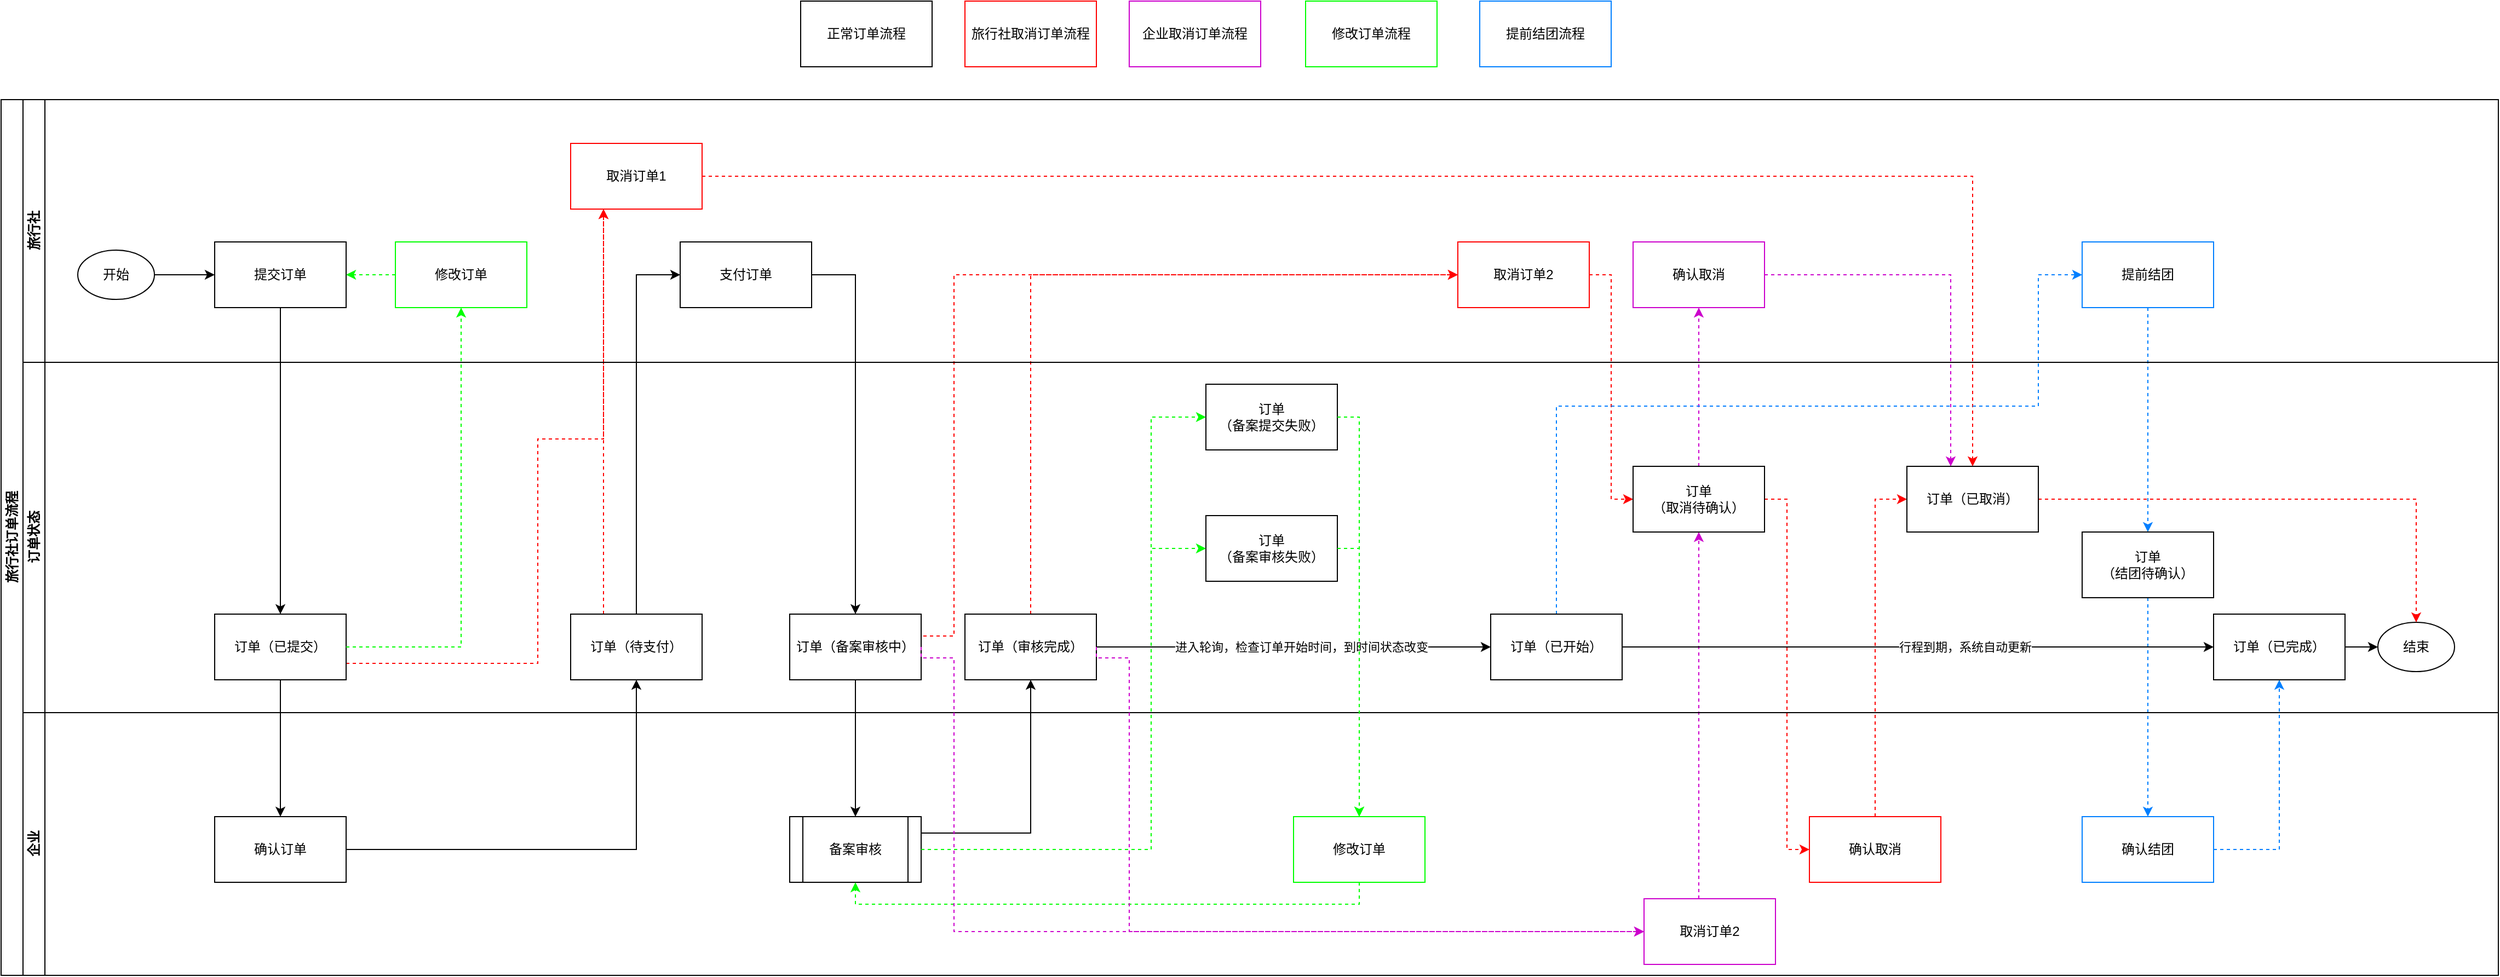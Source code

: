 <mxfile version="13.9.9" type="device"><diagram id="prtHgNgQTEPvFCAcTncT" name="Page-1"><mxGraphModel dx="1197" dy="713" grid="1" gridSize="10" guides="1" tooltips="1" connect="1" arrows="1" fold="1" page="1" pageScale="1" pageWidth="827" pageHeight="1169" math="0" shadow="0"><root><mxCell id="0"/><mxCell id="1" parent="0"/><mxCell id="VSECC8D5r-bG9VK1oPgc-4" value="旅行社订单流程" style="swimlane;html=1;childLayout=stackLayout;resizeParent=1;resizeParentMax=0;horizontal=0;startSize=20;horizontalStack=0;" vertex="1" parent="1"><mxGeometry x="50" y="200" width="2280" height="800" as="geometry"><mxRectangle x="50" y="225" width="30" height="50" as="alternateBounds"/></mxGeometry></mxCell><mxCell id="VSECC8D5r-bG9VK1oPgc-5" value="旅行社" style="swimlane;html=1;startSize=20;horizontal=0;" vertex="1" parent="VSECC8D5r-bG9VK1oPgc-4"><mxGeometry x="20" width="2260" height="240" as="geometry"><mxRectangle x="20" width="800" height="20" as="alternateBounds"/></mxGeometry></mxCell><mxCell id="VSECC8D5r-bG9VK1oPgc-12" value="开始" style="ellipse;whiteSpace=wrap;html=1;" vertex="1" parent="VSECC8D5r-bG9VK1oPgc-5"><mxGeometry x="50" y="137.5" width="70" height="45" as="geometry"/></mxCell><mxCell id="VSECC8D5r-bG9VK1oPgc-21" value="支付订单" style="whiteSpace=wrap;html=1;" vertex="1" parent="VSECC8D5r-bG9VK1oPgc-5"><mxGeometry x="600" y="130" width="120" height="60" as="geometry"/></mxCell><mxCell id="VSECC8D5r-bG9VK1oPgc-45" value="取消订单1" style="whiteSpace=wrap;html=1;strokeColor=#FF0000;" vertex="1" parent="VSECC8D5r-bG9VK1oPgc-5"><mxGeometry x="500" y="40" width="120" height="60" as="geometry"/></mxCell><mxCell id="VSECC8D5r-bG9VK1oPgc-51" value="取消订单2" style="whiteSpace=wrap;html=1;strokeColor=#FF0000;" vertex="1" parent="VSECC8D5r-bG9VK1oPgc-5"><mxGeometry x="1310" y="130" width="120" height="60" as="geometry"/></mxCell><mxCell id="VSECC8D5r-bG9VK1oPgc-63" value="确认取消" style="whiteSpace=wrap;html=1;strokeColor=#CC00CC;" vertex="1" parent="VSECC8D5r-bG9VK1oPgc-5"><mxGeometry x="1470" y="130" width="120" height="60" as="geometry"/></mxCell><mxCell id="VSECC8D5r-bG9VK1oPgc-70" value="提前结团" style="whiteSpace=wrap;html=1;strokeColor=#007FFF;" vertex="1" parent="VSECC8D5r-bG9VK1oPgc-5"><mxGeometry x="1880" y="130" width="120" height="60" as="geometry"/></mxCell><mxCell id="VSECC8D5r-bG9VK1oPgc-13" value="提交订单" style="whiteSpace=wrap;html=1;" vertex="1" parent="VSECC8D5r-bG9VK1oPgc-5"><mxGeometry x="175" y="130" width="120" height="60" as="geometry"/></mxCell><mxCell id="VSECC8D5r-bG9VK1oPgc-14" value="" style="edgeStyle=orthogonalEdgeStyle;rounded=0;orthogonalLoop=1;jettySize=auto;html=1;" edge="1" parent="VSECC8D5r-bG9VK1oPgc-5" source="VSECC8D5r-bG9VK1oPgc-12" target="VSECC8D5r-bG9VK1oPgc-13"><mxGeometry relative="1" as="geometry"/></mxCell><mxCell id="VSECC8D5r-bG9VK1oPgc-79" style="edgeStyle=orthogonalEdgeStyle;rounded=0;orthogonalLoop=1;jettySize=auto;html=1;exitX=0;exitY=0.5;exitDx=0;exitDy=0;entryX=1;entryY=0.5;entryDx=0;entryDy=0;dashed=1;strokeColor=#00FF00;" edge="1" parent="VSECC8D5r-bG9VK1oPgc-5" source="VSECC8D5r-bG9VK1oPgc-77" target="VSECC8D5r-bG9VK1oPgc-13"><mxGeometry relative="1" as="geometry"/></mxCell><mxCell id="VSECC8D5r-bG9VK1oPgc-77" value="修改订单" style="whiteSpace=wrap;html=1;strokeColor=#00FF00;" vertex="1" parent="VSECC8D5r-bG9VK1oPgc-5"><mxGeometry x="340" y="130" width="120" height="60" as="geometry"/></mxCell><mxCell id="VSECC8D5r-bG9VK1oPgc-18" value="" style="edgeStyle=orthogonalEdgeStyle;rounded=0;orthogonalLoop=1;jettySize=auto;html=1;" edge="1" parent="VSECC8D5r-bG9VK1oPgc-4" source="VSECC8D5r-bG9VK1oPgc-15" target="VSECC8D5r-bG9VK1oPgc-17"><mxGeometry relative="1" as="geometry"/></mxCell><mxCell id="VSECC8D5r-bG9VK1oPgc-20" value="" style="edgeStyle=orthogonalEdgeStyle;rounded=0;orthogonalLoop=1;jettySize=auto;html=1;" edge="1" parent="VSECC8D5r-bG9VK1oPgc-4" source="VSECC8D5r-bG9VK1oPgc-17" target="VSECC8D5r-bG9VK1oPgc-19"><mxGeometry relative="1" as="geometry"/></mxCell><mxCell id="VSECC8D5r-bG9VK1oPgc-48" style="edgeStyle=orthogonalEdgeStyle;rounded=0;orthogonalLoop=1;jettySize=auto;html=1;exitX=0;exitY=0.25;exitDx=0;exitDy=0;dashed=1;strokeColor=#FF0000;entryX=0.25;entryY=1;entryDx=0;entryDy=0;" edge="1" parent="VSECC8D5r-bG9VK1oPgc-4" source="VSECC8D5r-bG9VK1oPgc-15" target="VSECC8D5r-bG9VK1oPgc-45"><mxGeometry relative="1" as="geometry"><mxPoint x="550" y="110" as="targetPoint"/><Array as="points"><mxPoint x="490" y="515"/><mxPoint x="490" y="310"/><mxPoint x="550" y="310"/></Array></mxGeometry></mxCell><mxCell id="VSECC8D5r-bG9VK1oPgc-22" value="" style="edgeStyle=orthogonalEdgeStyle;rounded=0;orthogonalLoop=1;jettySize=auto;html=1;entryX=0;entryY=0.5;entryDx=0;entryDy=0;" edge="1" parent="VSECC8D5r-bG9VK1oPgc-4" source="VSECC8D5r-bG9VK1oPgc-19" target="VSECC8D5r-bG9VK1oPgc-21"><mxGeometry relative="1" as="geometry"/></mxCell><mxCell id="VSECC8D5r-bG9VK1oPgc-24" style="edgeStyle=orthogonalEdgeStyle;rounded=0;orthogonalLoop=1;jettySize=auto;html=1;exitX=1;exitY=0.5;exitDx=0;exitDy=0;" edge="1" parent="VSECC8D5r-bG9VK1oPgc-4" source="VSECC8D5r-bG9VK1oPgc-21" target="VSECC8D5r-bG9VK1oPgc-23"><mxGeometry relative="1" as="geometry"/></mxCell><mxCell id="VSECC8D5r-bG9VK1oPgc-28" value="" style="edgeStyle=orthogonalEdgeStyle;rounded=0;orthogonalLoop=1;jettySize=auto;html=1;" edge="1" parent="VSECC8D5r-bG9VK1oPgc-4" source="VSECC8D5r-bG9VK1oPgc-23" target="VSECC8D5r-bG9VK1oPgc-27"><mxGeometry relative="1" as="geometry"/></mxCell><mxCell id="VSECC8D5r-bG9VK1oPgc-30" value="" style="edgeStyle=orthogonalEdgeStyle;rounded=0;orthogonalLoop=1;jettySize=auto;html=1;" edge="1" parent="VSECC8D5r-bG9VK1oPgc-4" source="VSECC8D5r-bG9VK1oPgc-27" target="VSECC8D5r-bG9VK1oPgc-29"><mxGeometry relative="1" as="geometry"><Array as="points"><mxPoint x="940" y="670"/></Array></mxGeometry></mxCell><mxCell id="VSECC8D5r-bG9VK1oPgc-46" style="edgeStyle=orthogonalEdgeStyle;rounded=0;orthogonalLoop=1;jettySize=auto;html=1;dashed=1;strokeColor=#FF0000;exitX=0.25;exitY=0;exitDx=0;exitDy=0;" edge="1" parent="VSECC8D5r-bG9VK1oPgc-4" source="VSECC8D5r-bG9VK1oPgc-19"><mxGeometry relative="1" as="geometry"><mxPoint x="550" y="100" as="targetPoint"/><Array as="points"><mxPoint x="550" y="100"/></Array></mxGeometry></mxCell><mxCell id="VSECC8D5r-bG9VK1oPgc-50" style="edgeStyle=orthogonalEdgeStyle;rounded=0;orthogonalLoop=1;jettySize=auto;html=1;exitX=1;exitY=0.5;exitDx=0;exitDy=0;entryX=0.5;entryY=0;entryDx=0;entryDy=0;dashed=1;strokeColor=#FF0000;" edge="1" parent="VSECC8D5r-bG9VK1oPgc-4" source="VSECC8D5r-bG9VK1oPgc-45" target="VSECC8D5r-bG9VK1oPgc-49"><mxGeometry relative="1" as="geometry"/></mxCell><mxCell id="VSECC8D5r-bG9VK1oPgc-52" style="edgeStyle=orthogonalEdgeStyle;rounded=0;orthogonalLoop=1;jettySize=auto;html=1;exitX=1;exitY=0.5;exitDx=0;exitDy=0;entryX=0;entryY=0.5;entryDx=0;entryDy=0;dashed=1;strokeColor=#FF0000;" edge="1" parent="VSECC8D5r-bG9VK1oPgc-4" source="VSECC8D5r-bG9VK1oPgc-23" target="VSECC8D5r-bG9VK1oPgc-51"><mxGeometry relative="1" as="geometry"><Array as="points"><mxPoint x="840" y="490"/><mxPoint x="870" y="490"/><mxPoint x="870" y="160"/></Array></mxGeometry></mxCell><mxCell id="VSECC8D5r-bG9VK1oPgc-53" style="edgeStyle=orthogonalEdgeStyle;rounded=0;orthogonalLoop=1;jettySize=auto;html=1;exitX=0.5;exitY=0;exitDx=0;exitDy=0;entryX=0;entryY=0.5;entryDx=0;entryDy=0;dashed=1;strokeColor=#FF0000;" edge="1" parent="VSECC8D5r-bG9VK1oPgc-4" source="VSECC8D5r-bG9VK1oPgc-29" target="VSECC8D5r-bG9VK1oPgc-51"><mxGeometry relative="1" as="geometry"/></mxCell><mxCell id="VSECC8D5r-bG9VK1oPgc-55" style="edgeStyle=orthogonalEdgeStyle;rounded=0;orthogonalLoop=1;jettySize=auto;html=1;exitX=1;exitY=0.5;exitDx=0;exitDy=0;entryX=0;entryY=0.5;entryDx=0;entryDy=0;dashed=1;strokeColor=#FF0000;" edge="1" parent="VSECC8D5r-bG9VK1oPgc-4" source="VSECC8D5r-bG9VK1oPgc-51" target="VSECC8D5r-bG9VK1oPgc-54"><mxGeometry relative="1" as="geometry"/></mxCell><mxCell id="VSECC8D5r-bG9VK1oPgc-57" style="edgeStyle=orthogonalEdgeStyle;rounded=0;orthogonalLoop=1;jettySize=auto;html=1;entryX=0.5;entryY=1;entryDx=0;entryDy=0;dashed=1;strokeColor=#CC00CC;" edge="1" parent="VSECC8D5r-bG9VK1oPgc-4" source="VSECC8D5r-bG9VK1oPgc-56" target="VSECC8D5r-bG9VK1oPgc-54"><mxGeometry relative="1" as="geometry"><Array as="points"><mxPoint x="1550" y="510"/><mxPoint x="1550" y="510"/></Array></mxGeometry></mxCell><mxCell id="VSECC8D5r-bG9VK1oPgc-64" style="edgeStyle=orthogonalEdgeStyle;rounded=0;orthogonalLoop=1;jettySize=auto;html=1;exitX=0.5;exitY=0;exitDx=0;exitDy=0;entryX=0.5;entryY=1;entryDx=0;entryDy=0;dashed=1;strokeColor=#CC00CC;" edge="1" parent="VSECC8D5r-bG9VK1oPgc-4" source="VSECC8D5r-bG9VK1oPgc-54" target="VSECC8D5r-bG9VK1oPgc-63"><mxGeometry relative="1" as="geometry"/></mxCell><mxCell id="VSECC8D5r-bG9VK1oPgc-66" style="edgeStyle=orthogonalEdgeStyle;rounded=0;orthogonalLoop=1;jettySize=auto;html=1;exitX=1;exitY=0.5;exitDx=0;exitDy=0;dashed=1;strokeColor=#CC00CC;" edge="1" parent="VSECC8D5r-bG9VK1oPgc-4" source="VSECC8D5r-bG9VK1oPgc-63"><mxGeometry relative="1" as="geometry"><mxPoint x="1780" y="335" as="targetPoint"/><Array as="points"><mxPoint x="1780" y="160"/><mxPoint x="1780" y="335"/></Array></mxGeometry></mxCell><mxCell id="VSECC8D5r-bG9VK1oPgc-67" style="edgeStyle=orthogonalEdgeStyle;rounded=0;orthogonalLoop=1;jettySize=auto;html=1;exitX=1;exitY=0.5;exitDx=0;exitDy=0;entryX=0;entryY=0.5;entryDx=0;entryDy=0;dashed=1;strokeColor=#FF0000;" edge="1" parent="VSECC8D5r-bG9VK1oPgc-4" source="VSECC8D5r-bG9VK1oPgc-54" target="VSECC8D5r-bG9VK1oPgc-65"><mxGeometry relative="1" as="geometry"/></mxCell><mxCell id="VSECC8D5r-bG9VK1oPgc-68" style="edgeStyle=orthogonalEdgeStyle;rounded=0;orthogonalLoop=1;jettySize=auto;html=1;entryX=0;entryY=0.5;entryDx=0;entryDy=0;dashed=1;strokeColor=#FF0000;" edge="1" parent="VSECC8D5r-bG9VK1oPgc-4" source="VSECC8D5r-bG9VK1oPgc-65" target="VSECC8D5r-bG9VK1oPgc-49"><mxGeometry relative="1" as="geometry"/></mxCell><mxCell id="VSECC8D5r-bG9VK1oPgc-71" style="edgeStyle=orthogonalEdgeStyle;rounded=0;orthogonalLoop=1;jettySize=auto;html=1;exitX=0.5;exitY=0;exitDx=0;exitDy=0;entryX=0;entryY=0.5;entryDx=0;entryDy=0;dashed=1;strokeColor=#007FFF;" edge="1" parent="VSECC8D5r-bG9VK1oPgc-4" source="VSECC8D5r-bG9VK1oPgc-33" target="VSECC8D5r-bG9VK1oPgc-70"><mxGeometry relative="1" as="geometry"><Array as="points"><mxPoint x="1420" y="280"/><mxPoint x="1860" y="280"/><mxPoint x="1860" y="160"/></Array></mxGeometry></mxCell><mxCell id="VSECC8D5r-bG9VK1oPgc-73" style="edgeStyle=orthogonalEdgeStyle;rounded=0;orthogonalLoop=1;jettySize=auto;html=1;exitX=0.5;exitY=1;exitDx=0;exitDy=0;dashed=1;strokeColor=#007FFF;" edge="1" parent="VSECC8D5r-bG9VK1oPgc-4" source="VSECC8D5r-bG9VK1oPgc-70" target="VSECC8D5r-bG9VK1oPgc-72"><mxGeometry relative="1" as="geometry"/></mxCell><mxCell id="VSECC8D5r-bG9VK1oPgc-75" style="edgeStyle=orthogonalEdgeStyle;rounded=0;orthogonalLoop=1;jettySize=auto;html=1;exitX=0.5;exitY=1;exitDx=0;exitDy=0;dashed=1;strokeColor=#007FFF;" edge="1" parent="VSECC8D5r-bG9VK1oPgc-4" source="VSECC8D5r-bG9VK1oPgc-72" target="VSECC8D5r-bG9VK1oPgc-74"><mxGeometry relative="1" as="geometry"/></mxCell><mxCell id="VSECC8D5r-bG9VK1oPgc-76" style="edgeStyle=orthogonalEdgeStyle;rounded=0;orthogonalLoop=1;jettySize=auto;html=1;exitX=1;exitY=0.5;exitDx=0;exitDy=0;entryX=0.5;entryY=1;entryDx=0;entryDy=0;dashed=1;strokeColor=#007FFF;" edge="1" parent="VSECC8D5r-bG9VK1oPgc-4" source="VSECC8D5r-bG9VK1oPgc-74" target="VSECC8D5r-bG9VK1oPgc-35"><mxGeometry relative="1" as="geometry"/></mxCell><mxCell id="VSECC8D5r-bG9VK1oPgc-6" value="订单状态" style="swimlane;html=1;startSize=20;horizontal=0;" vertex="1" parent="VSECC8D5r-bG9VK1oPgc-4"><mxGeometry x="20" y="240" width="2260" height="320" as="geometry"/></mxCell><mxCell id="VSECC8D5r-bG9VK1oPgc-15" value="订单（已提交）" style="whiteSpace=wrap;html=1;direction=west;" vertex="1" parent="VSECC8D5r-bG9VK1oPgc-6"><mxGeometry x="175" y="230" width="120" height="60" as="geometry"/></mxCell><mxCell id="VSECC8D5r-bG9VK1oPgc-19" value="订单（待支付）" style="whiteSpace=wrap;html=1;" vertex="1" parent="VSECC8D5r-bG9VK1oPgc-6"><mxGeometry x="500" y="230" width="120" height="60" as="geometry"/></mxCell><mxCell id="VSECC8D5r-bG9VK1oPgc-23" value="订单（备案审核中）" style="whiteSpace=wrap;html=1;" vertex="1" parent="VSECC8D5r-bG9VK1oPgc-6"><mxGeometry x="700" y="230" width="120" height="60" as="geometry"/></mxCell><mxCell id="VSECC8D5r-bG9VK1oPgc-124" style="edgeStyle=orthogonalEdgeStyle;rounded=0;orthogonalLoop=1;jettySize=auto;html=1;exitX=1;exitY=0.5;exitDx=0;exitDy=0;" edge="1" parent="VSECC8D5r-bG9VK1oPgc-6" source="VSECC8D5r-bG9VK1oPgc-29" target="VSECC8D5r-bG9VK1oPgc-33"><mxGeometry relative="1" as="geometry"/></mxCell><mxCell id="VSECC8D5r-bG9VK1oPgc-127" value="进入轮询，检查订单开始时间，到时间状态改变" style="edgeLabel;html=1;align=center;verticalAlign=middle;resizable=0;points=[];" vertex="1" connectable="0" parent="VSECC8D5r-bG9VK1oPgc-124"><mxGeometry x="0.038" relative="1" as="geometry"><mxPoint as="offset"/></mxGeometry></mxCell><mxCell id="VSECC8D5r-bG9VK1oPgc-29" value="订单（审核完成）" style="whiteSpace=wrap;html=1;" vertex="1" parent="VSECC8D5r-bG9VK1oPgc-6"><mxGeometry x="860" y="230" width="120" height="60" as="geometry"/></mxCell><mxCell id="VSECC8D5r-bG9VK1oPgc-33" value="订单（已开始）" style="whiteSpace=wrap;html=1;" vertex="1" parent="VSECC8D5r-bG9VK1oPgc-6"><mxGeometry x="1340" y="230" width="120" height="60" as="geometry"/></mxCell><mxCell id="VSECC8D5r-bG9VK1oPgc-44" value="结束" style="ellipse;whiteSpace=wrap;html=1;" vertex="1" parent="VSECC8D5r-bG9VK1oPgc-6"><mxGeometry x="2150" y="237.5" width="70" height="45" as="geometry"/></mxCell><mxCell id="VSECC8D5r-bG9VK1oPgc-69" style="edgeStyle=orthogonalEdgeStyle;rounded=0;orthogonalLoop=1;jettySize=auto;html=1;exitX=1;exitY=0.5;exitDx=0;exitDy=0;dashed=1;strokeColor=#FF0000;" edge="1" parent="VSECC8D5r-bG9VK1oPgc-6" source="VSECC8D5r-bG9VK1oPgc-49" target="VSECC8D5r-bG9VK1oPgc-44"><mxGeometry relative="1" as="geometry"/></mxCell><mxCell id="VSECC8D5r-bG9VK1oPgc-49" value="订单（已取消）" style="whiteSpace=wrap;html=1;" vertex="1" parent="VSECC8D5r-bG9VK1oPgc-6"><mxGeometry x="1720" y="95" width="120" height="60" as="geometry"/></mxCell><mxCell id="VSECC8D5r-bG9VK1oPgc-54" value="订单&lt;br&gt;（取消待确认）" style="whiteSpace=wrap;html=1;" vertex="1" parent="VSECC8D5r-bG9VK1oPgc-6"><mxGeometry x="1470" y="95" width="120" height="60" as="geometry"/></mxCell><mxCell id="VSECC8D5r-bG9VK1oPgc-35" value="订单（已完成）" style="whiteSpace=wrap;html=1;" vertex="1" parent="VSECC8D5r-bG9VK1oPgc-6"><mxGeometry x="2000" y="230" width="120" height="60" as="geometry"/></mxCell><mxCell id="VSECC8D5r-bG9VK1oPgc-36" value="" style="edgeStyle=orthogonalEdgeStyle;rounded=0;orthogonalLoop=1;jettySize=auto;html=1;" edge="1" parent="VSECC8D5r-bG9VK1oPgc-6" source="VSECC8D5r-bG9VK1oPgc-33" target="VSECC8D5r-bG9VK1oPgc-35"><mxGeometry relative="1" as="geometry"/></mxCell><mxCell id="VSECC8D5r-bG9VK1oPgc-80" value="行程到期，系统自动更新" style="edgeLabel;html=1;align=center;verticalAlign=middle;resizable=0;points=[];" vertex="1" connectable="0" parent="VSECC8D5r-bG9VK1oPgc-36"><mxGeometry x="0.157" relative="1" as="geometry"><mxPoint as="offset"/></mxGeometry></mxCell><mxCell id="VSECC8D5r-bG9VK1oPgc-40" value="" style="edgeStyle=orthogonalEdgeStyle;rounded=0;orthogonalLoop=1;jettySize=auto;html=1;entryX=0;entryY=0.5;entryDx=0;entryDy=0;" edge="1" parent="VSECC8D5r-bG9VK1oPgc-6" source="VSECC8D5r-bG9VK1oPgc-35" target="VSECC8D5r-bG9VK1oPgc-44"><mxGeometry relative="1" as="geometry"><mxPoint x="1800" y="125" as="targetPoint"/></mxGeometry></mxCell><mxCell id="VSECC8D5r-bG9VK1oPgc-72" value="订单&lt;br&gt;（结团待确认）" style="whiteSpace=wrap;html=1;" vertex="1" parent="VSECC8D5r-bG9VK1oPgc-6"><mxGeometry x="1880" y="155" width="120" height="60" as="geometry"/></mxCell><mxCell id="VSECC8D5r-bG9VK1oPgc-117" value="订单&lt;br&gt;（备案提交失败）" style="whiteSpace=wrap;html=1;" vertex="1" parent="VSECC8D5r-bG9VK1oPgc-6"><mxGeometry x="1080" y="20" width="120" height="60" as="geometry"/></mxCell><mxCell id="VSECC8D5r-bG9VK1oPgc-116" value="订单&lt;br&gt;（备案审核失败）" style="whiteSpace=wrap;html=1;" vertex="1" parent="VSECC8D5r-bG9VK1oPgc-6"><mxGeometry x="1080" y="140" width="120" height="60" as="geometry"/></mxCell><mxCell id="VSECC8D5r-bG9VK1oPgc-7" value="企业" style="swimlane;html=1;startSize=20;horizontal=0;" vertex="1" parent="VSECC8D5r-bG9VK1oPgc-4"><mxGeometry x="20" y="560" width="2260" height="240" as="geometry"/></mxCell><mxCell id="VSECC8D5r-bG9VK1oPgc-17" value="确认订单" style="whiteSpace=wrap;html=1;" vertex="1" parent="VSECC8D5r-bG9VK1oPgc-7"><mxGeometry x="175" y="95" width="120" height="60" as="geometry"/></mxCell><mxCell id="VSECC8D5r-bG9VK1oPgc-27" value="备案审核" style="shape=process;whiteSpace=wrap;html=1;backgroundOutline=1;" vertex="1" parent="VSECC8D5r-bG9VK1oPgc-7"><mxGeometry x="700" y="95" width="120" height="60" as="geometry"/></mxCell><mxCell id="VSECC8D5r-bG9VK1oPgc-56" value="取消订单2" style="whiteSpace=wrap;html=1;strokeColor=#CC00CC;" vertex="1" parent="VSECC8D5r-bG9VK1oPgc-7"><mxGeometry x="1480" y="170" width="120" height="60" as="geometry"/></mxCell><mxCell id="VSECC8D5r-bG9VK1oPgc-65" value="确认取消" style="whiteSpace=wrap;html=1;strokeColor=#FF0000;" vertex="1" parent="VSECC8D5r-bG9VK1oPgc-7"><mxGeometry x="1631" y="95" width="120" height="60" as="geometry"/></mxCell><mxCell id="VSECC8D5r-bG9VK1oPgc-74" value="确认结团" style="whiteSpace=wrap;html=1;strokeColor=#007FFF;" vertex="1" parent="VSECC8D5r-bG9VK1oPgc-7"><mxGeometry x="1880" y="95" width="120" height="60" as="geometry"/></mxCell><mxCell id="VSECC8D5r-bG9VK1oPgc-123" style="edgeStyle=orthogonalEdgeStyle;rounded=0;orthogonalLoop=1;jettySize=auto;html=1;exitX=0.5;exitY=1;exitDx=0;exitDy=0;entryX=0.5;entryY=1;entryDx=0;entryDy=0;dashed=1;strokeColor=#00FF00;" edge="1" parent="VSECC8D5r-bG9VK1oPgc-7" source="VSECC8D5r-bG9VK1oPgc-120" target="VSECC8D5r-bG9VK1oPgc-27"><mxGeometry relative="1" as="geometry"/></mxCell><mxCell id="VSECC8D5r-bG9VK1oPgc-120" value="修改订单" style="whiteSpace=wrap;html=1;strokeColor=#00FF00;" vertex="1" parent="VSECC8D5r-bG9VK1oPgc-7"><mxGeometry x="1160" y="95" width="120" height="60" as="geometry"/></mxCell><mxCell id="VSECC8D5r-bG9VK1oPgc-16" value="" style="edgeStyle=orthogonalEdgeStyle;rounded=0;orthogonalLoop=1;jettySize=auto;html=1;" edge="1" parent="VSECC8D5r-bG9VK1oPgc-4" source="VSECC8D5r-bG9VK1oPgc-13" target="VSECC8D5r-bG9VK1oPgc-15"><mxGeometry relative="1" as="geometry"/></mxCell><mxCell id="VSECC8D5r-bG9VK1oPgc-78" style="edgeStyle=orthogonalEdgeStyle;rounded=0;orthogonalLoop=1;jettySize=auto;html=1;exitX=0;exitY=0.5;exitDx=0;exitDy=0;entryX=0.5;entryY=1;entryDx=0;entryDy=0;dashed=1;strokeColor=#00FF00;" edge="1" parent="VSECC8D5r-bG9VK1oPgc-4" source="VSECC8D5r-bG9VK1oPgc-15" target="VSECC8D5r-bG9VK1oPgc-77"><mxGeometry relative="1" as="geometry"/></mxCell><mxCell id="VSECC8D5r-bG9VK1oPgc-118" style="edgeStyle=orthogonalEdgeStyle;rounded=0;orthogonalLoop=1;jettySize=auto;html=1;exitX=1;exitY=0.5;exitDx=0;exitDy=0;entryX=0;entryY=0.5;entryDx=0;entryDy=0;dashed=1;strokeColor=#00FF00;" edge="1" parent="VSECC8D5r-bG9VK1oPgc-4" source="VSECC8D5r-bG9VK1oPgc-27" target="VSECC8D5r-bG9VK1oPgc-117"><mxGeometry relative="1" as="geometry"><Array as="points"><mxPoint x="1050" y="685"/><mxPoint x="1050" y="290"/></Array></mxGeometry></mxCell><mxCell id="VSECC8D5r-bG9VK1oPgc-119" style="edgeStyle=orthogonalEdgeStyle;rounded=0;orthogonalLoop=1;jettySize=auto;html=1;exitX=1;exitY=0.5;exitDx=0;exitDy=0;entryX=0;entryY=0.5;entryDx=0;entryDy=0;dashed=1;strokeColor=#00FF00;" edge="1" parent="VSECC8D5r-bG9VK1oPgc-4" source="VSECC8D5r-bG9VK1oPgc-27" target="VSECC8D5r-bG9VK1oPgc-116"><mxGeometry relative="1" as="geometry"><Array as="points"><mxPoint x="1050" y="685"/><mxPoint x="1050" y="410"/></Array></mxGeometry></mxCell><mxCell id="VSECC8D5r-bG9VK1oPgc-121" style="edgeStyle=orthogonalEdgeStyle;rounded=0;orthogonalLoop=1;jettySize=auto;html=1;exitX=1;exitY=0.5;exitDx=0;exitDy=0;entryX=0.5;entryY=0;entryDx=0;entryDy=0;dashed=1;strokeColor=#00FF00;" edge="1" parent="VSECC8D5r-bG9VK1oPgc-4" source="VSECC8D5r-bG9VK1oPgc-117" target="VSECC8D5r-bG9VK1oPgc-120"><mxGeometry relative="1" as="geometry"><Array as="points"><mxPoint x="1240" y="290"/><mxPoint x="1240" y="655"/></Array></mxGeometry></mxCell><mxCell id="VSECC8D5r-bG9VK1oPgc-122" style="edgeStyle=orthogonalEdgeStyle;rounded=0;orthogonalLoop=1;jettySize=auto;html=1;exitX=1;exitY=0.5;exitDx=0;exitDy=0;dashed=1;strokeColor=#00FF00;" edge="1" parent="VSECC8D5r-bG9VK1oPgc-4" source="VSECC8D5r-bG9VK1oPgc-116" target="VSECC8D5r-bG9VK1oPgc-120"><mxGeometry relative="1" as="geometry"><Array as="points"><mxPoint x="1240" y="410"/></Array></mxGeometry></mxCell><mxCell id="VSECC8D5r-bG9VK1oPgc-129" style="edgeStyle=orthogonalEdgeStyle;rounded=0;orthogonalLoop=1;jettySize=auto;html=1;exitX=1;exitY=0.5;exitDx=0;exitDy=0;entryX=0;entryY=0.5;entryDx=0;entryDy=0;strokeColor=#CC00CC;dashed=1;" edge="1" parent="VSECC8D5r-bG9VK1oPgc-4" source="VSECC8D5r-bG9VK1oPgc-23" target="VSECC8D5r-bG9VK1oPgc-56"><mxGeometry relative="1" as="geometry"><Array as="points"><mxPoint x="840" y="510"/><mxPoint x="870" y="510"/><mxPoint x="870" y="760"/></Array></mxGeometry></mxCell><mxCell id="VSECC8D5r-bG9VK1oPgc-130" style="edgeStyle=orthogonalEdgeStyle;rounded=0;orthogonalLoop=1;jettySize=auto;html=1;exitX=1;exitY=0.5;exitDx=0;exitDy=0;entryX=0;entryY=0.5;entryDx=0;entryDy=0;dashed=1;strokeColor=#CC00CC;" edge="1" parent="VSECC8D5r-bG9VK1oPgc-4" source="VSECC8D5r-bG9VK1oPgc-29" target="VSECC8D5r-bG9VK1oPgc-56"><mxGeometry relative="1" as="geometry"><Array as="points"><mxPoint x="1000" y="510"/><mxPoint x="1030" y="510"/><mxPoint x="1030" y="760"/></Array></mxGeometry></mxCell><mxCell id="VSECC8D5r-bG9VK1oPgc-81" value="旅行社取消订单流程" style="rounded=0;whiteSpace=wrap;html=1;strokeColor=#FF0000;" vertex="1" parent="1"><mxGeometry x="930" y="110" width="120" height="60" as="geometry"/></mxCell><mxCell id="VSECC8D5r-bG9VK1oPgc-82" value="企业取消订单流程" style="rounded=0;whiteSpace=wrap;html=1;strokeColor=#CC00CC;" vertex="1" parent="1"><mxGeometry x="1080" y="110" width="120" height="60" as="geometry"/></mxCell><mxCell id="VSECC8D5r-bG9VK1oPgc-83" value="正常订单流程" style="rounded=0;whiteSpace=wrap;html=1;" vertex="1" parent="1"><mxGeometry x="780" y="110" width="120" height="60" as="geometry"/></mxCell><mxCell id="VSECC8D5r-bG9VK1oPgc-84" value="修改订单流程" style="rounded=0;whiteSpace=wrap;html=1;strokeColor=#00FF00;" vertex="1" parent="1"><mxGeometry x="1241" y="110" width="120" height="60" as="geometry"/></mxCell><mxCell id="VSECC8D5r-bG9VK1oPgc-128" value="提前结团流程" style="rounded=0;whiteSpace=wrap;html=1;strokeColor=#007FFF;" vertex="1" parent="1"><mxGeometry x="1400" y="110" width="120" height="60" as="geometry"/></mxCell><mxCell id="VSECC8D5r-bG9VK1oPgc-131" style="edgeStyle=orthogonalEdgeStyle;rounded=0;orthogonalLoop=1;jettySize=auto;html=1;dashed=1;strokeColor=#009999;" edge="1" parent="1"><mxGeometry relative="1" as="geometry"><mxPoint x="600" y="299.857" as="targetPoint"/><mxPoint x="600" y="300" as="sourcePoint"/></mxGeometry></mxCell></root></mxGraphModel></diagram></mxfile>